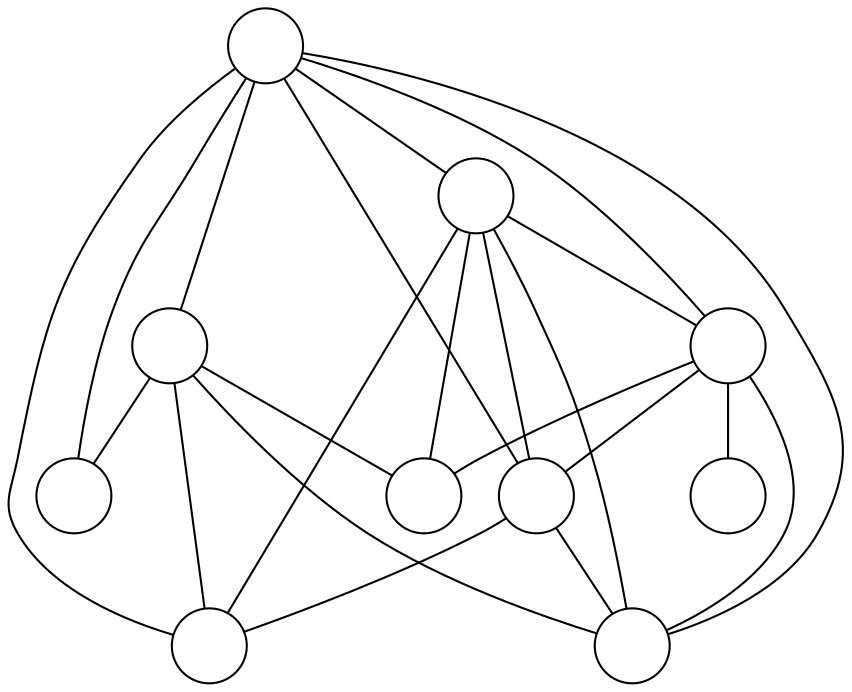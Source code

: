 graph G {
  node[label="", shape=circle]
  0;
  1;
  2;
  3;
  4;
  5;
  6;
  7;
  8;
  9;
  5 -- 0;
  5 -- 1;
  6 -- 0;
  6 -- 2;
  6 -- 3;
  6 -- 5;
  7 -- 0;
  7 -- 1;
  7 -- 2;
  7 -- 4;
  8 -- 0;
  8 -- 1;
  8 -- 2;
  8 -- 5;
  8 -- 6;
  9 -- 0;
  9 -- 1;
  9 -- 4;
  9 -- 5;
  9 -- 6;
  9 -- 7;
  9 -- 8;
}
